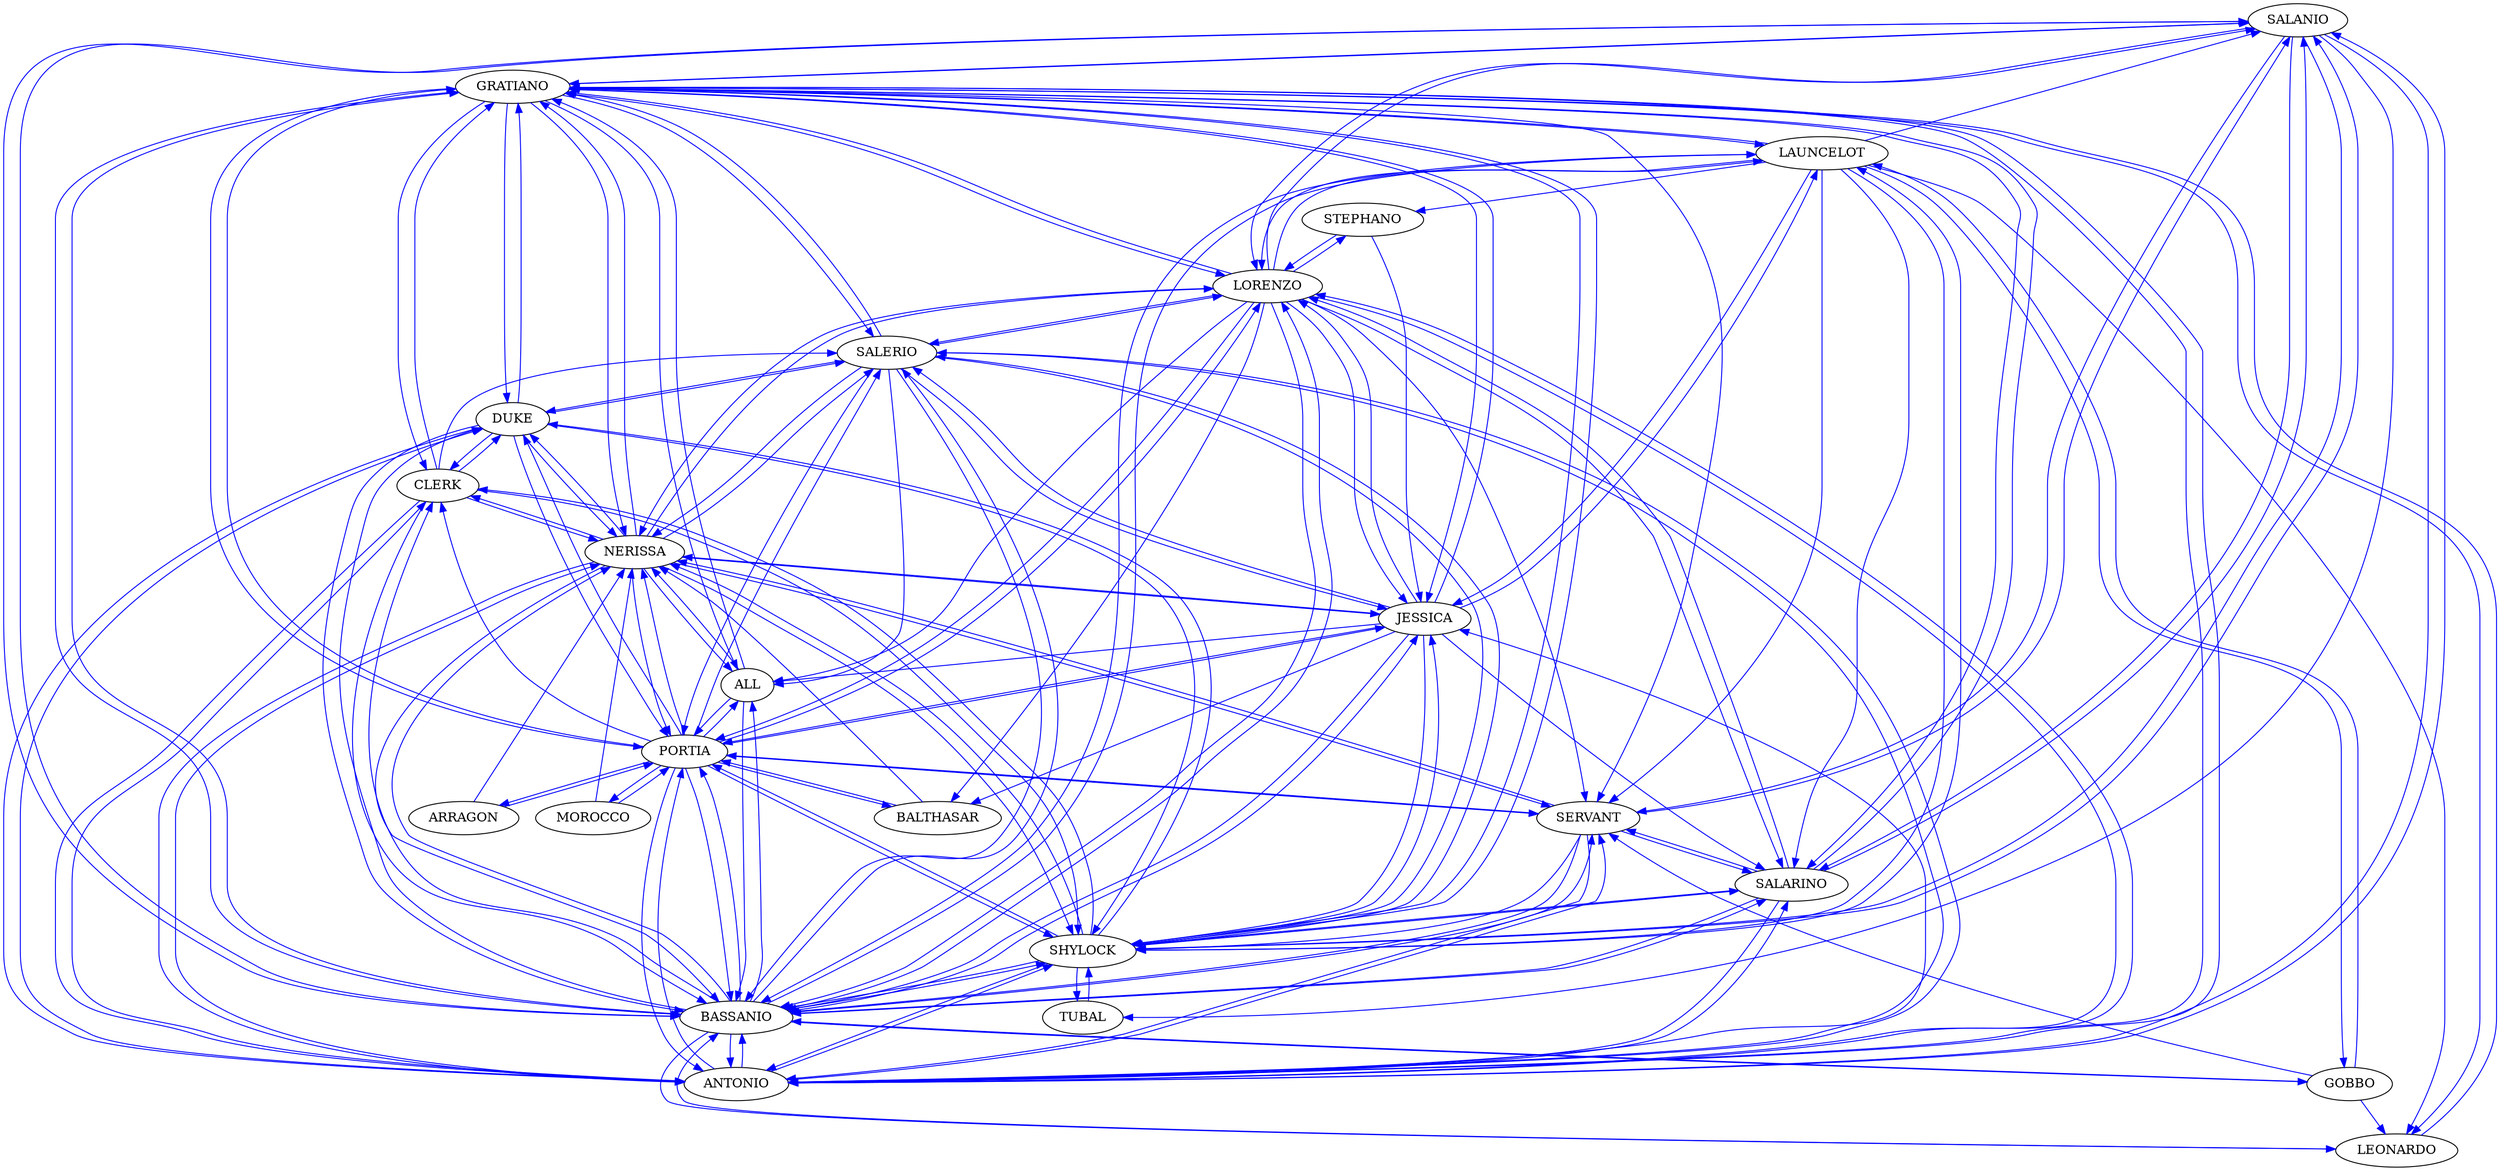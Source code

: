 strict digraph  {
	SALANIO -> GRATIANO	 [color=blue,
		weight=7];
	SALANIO -> TUBAL	 [color=blue,
		weight=2];
	SALANIO -> SERVANT	 [color=blue,
		weight=13];
	SALANIO -> ANTONIO	 [color=blue,
		weight=11];
	SALANIO -> BASSANIO	 [color=blue,
		weight=3];
	SALANIO -> LORENZO	 [color=blue,
		weight=7];
	SALANIO -> SHYLOCK	 [color=blue,
		weight=8];
	SALANIO -> SALARINO	 [color=blue,
		weight=56];
	PORTIA -> GRATIANO	 [color=blue,
		weight=350];
	PORTIA -> SERVANT	 [color=blue,
		weight=93];
	PORTIA -> ANTONIO	 [color=blue,
		weight=302];
	PORTIA -> BALTHASAR	 [color=blue,
		weight=43];
	PORTIA -> NERISSA	 [color=blue,
		weight=580];
	PORTIA -> BASSANIO	 [color=blue,
		weight=428];
	PORTIA -> ALL	 [color=blue,
		weight=126];
	PORTIA -> JESSICA	 [color=blue,
		weight=170];
	PORTIA -> CLERK	 [color=blue,
		weight=138];
	PORTIA -> DUKE	 [color=blue,
		weight=117];
	PORTIA -> LORENZO	 [color=blue,
		weight=170];
	PORTIA -> ARRAGON	 [color=blue,
		weight=10];
	PORTIA -> SALERIO	 [color=blue,
		weight=168];
	PORTIA -> SHYLOCK	 [color=blue,
		weight=114];
	PORTIA -> MOROCCO	 [color=blue,
		weight=24];
	GRATIANO -> SALANIO	 [color=blue,
		weight=2];
	GRATIANO -> PORTIA	 [color=blue,
		weight=86];
	GRATIANO -> LEONARDO	 [color=blue,
		weight=1];
	GRATIANO -> SERVANT	 [color=blue,
		weight=34];
	GRATIANO -> ANTONIO	 [color=blue,
		weight=104];
	GRATIANO -> NERISSA	 [color=blue,
		weight=101];
	GRATIANO -> BASSANIO	 [color=blue,
		weight=147];
	GRATIANO -> ALL	 [color=blue,
		weight=29];
	GRATIANO -> JESSICA	 [color=blue,
		weight=40];
	GRATIANO -> LAUNCELOT	 [color=blue,
		weight=1];
	GRATIANO -> CLERK	 [color=blue,
		weight=33];
	GRATIANO -> DUKE	 [color=blue,
		weight=33];
	GRATIANO -> LORENZO	 [color=blue,
		weight=80];
	GRATIANO -> SALERIO	 [color=blue,
		weight=38];
	GRATIANO -> SHYLOCK	 [color=blue,
		weight=33];
	GRATIANO -> SALARINO	 [color=blue,
		weight=19];
	LEONARDO -> GRATIANO	 [color=blue,
		weight=1];
	LEONARDO -> BASSANIO	 [color=blue,
		weight=2];
	TUBAL -> SHYLOCK	 [color=blue,
		weight=12];
	SERVANT -> SALANIO	 [color=blue,
		weight=2];
	SERVANT -> PORTIA	 [color=blue,
		weight=15];
	SERVANT -> ANTONIO	 [color=blue,
		weight=4];
	SERVANT -> NERISSA	 [color=blue,
		weight=15];
	SERVANT -> BASSANIO	 [color=blue,
		weight=4];
	SERVANT -> SHYLOCK	 [color=blue,
		weight=2];
	SERVANT -> SALARINO	 [color=blue,
		weight=2];
	ANTONIO -> SALANIO	 [color=blue,
		weight=16];
	ANTONIO -> PORTIA	 [color=blue,
		weight=47];
	ANTONIO -> GRATIANO	 [color=blue,
		weight=91];
	ANTONIO -> SERVANT	 [color=blue,
		weight=47];
	ANTONIO -> NERISSA	 [color=blue,
		weight=47];
	ANTONIO -> BASSANIO	 [color=blue,
		weight=151];
	ANTONIO -> JESSICA	 [color=blue,
		weight=12];
	ANTONIO -> CLERK	 [color=blue,
		weight=38];
	ANTONIO -> DUKE	 [color=blue,
		weight=61];
	ANTONIO -> LORENZO	 [color=blue,
		weight=25];
	ANTONIO -> SALERIO	 [color=blue,
		weight=66];
	ANTONIO -> SHYLOCK	 [color=blue,
		weight=90];
	ANTONIO -> SALARINO	 [color=blue,
		weight=35];
	GOBBO -> LEONARDO	 [color=blue,
		weight=8];
	GOBBO -> SERVANT	 [color=blue,
		weight=29];
	GOBBO -> BASSANIO	 [color=blue,
		weight=8];
	GOBBO -> LAUNCELOT	 [color=blue,
		weight=37];
	BALTHASAR -> PORTIA	 [color=blue,
		weight=1];
	BALTHASAR -> NERISSA	 [color=blue,
		weight=1];
	NERISSA -> PORTIA	 [color=blue,
		weight=78];
	NERISSA -> GRATIANO	 [color=blue,
		weight=36];
	NERISSA -> SERVANT	 [color=blue,
		weight=38];
	NERISSA -> ANTONIO	 [color=blue,
		weight=64];
	NERISSA -> BASSANIO	 [color=blue,
		weight=69];
	NERISSA -> ALL	 [color=blue,
		weight=5];
	NERISSA -> JESSICA	 [color=blue,
		weight=25];
	NERISSA -> CLERK	 [color=blue,
		weight=5];
	NERISSA -> DUKE	 [color=blue,
		weight=5];
	NERISSA -> LORENZO	 [color=blue,
		weight=25];
	NERISSA -> SALERIO	 [color=blue,
		weight=5];
	NERISSA -> SHYLOCK	 [color=blue,
		weight=5];
	BASSANIO -> SALANIO	 [color=blue,
		weight=2];
	BASSANIO -> PORTIA	 [color=blue,
		weight=220];
	BASSANIO -> GRATIANO	 [color=blue,
		weight=253];
	BASSANIO -> LEONARDO	 [color=blue,
		weight=19];
	BASSANIO -> SERVANT	 [color=blue,
		weight=54];
	BASSANIO -> ANTONIO	 [color=blue,
		weight=148];
	BASSANIO -> GOBBO	 [color=blue,
		weight=15];
	BASSANIO -> NERISSA	 [color=blue,
		weight=221];
	BASSANIO -> ALL	 [color=blue,
		weight=143];
	BASSANIO -> JESSICA	 [color=blue,
		weight=89];
	BASSANIO -> LAUNCELOT	 [color=blue,
		weight=15];
	BASSANIO -> CLERK	 [color=blue,
		weight=42];
	BASSANIO -> DUKE	 [color=blue,
		weight=26];
	BASSANIO -> LORENZO	 [color=blue,
		weight=92];
	BASSANIO -> SALERIO	 [color=blue,
		weight=97];
	BASSANIO -> SHYLOCK	 [color=blue,
		weight=39];
	BASSANIO -> SALARINO	 [color=blue,
		weight=2];
	ALL -> PORTIA	 [color=blue,
		weight=1];
	ALL -> GRATIANO	 [color=blue,
		weight=1];
	ALL -> NERISSA	 [color=blue,
		weight=1];
	ALL -> BASSANIO	 [color=blue,
		weight=1];
	JESSICA -> PORTIA	 [color=blue,
		weight=8];
	JESSICA -> GRATIANO	 [color=blue,
		weight=25];
	JESSICA -> BALTHASAR	 [color=blue,
		weight=1];
	JESSICA -> NERISSA	 [color=blue,
		weight=8];
	JESSICA -> BASSANIO	 [color=blue,
		weight=7];
	JESSICA -> ALL	 [color=blue,
		weight=7];
	JESSICA -> LAUNCELOT	 [color=blue,
		weight=23];
	JESSICA -> LORENZO	 [color=blue,
		weight=61];
	JESSICA -> SALERIO	 [color=blue,
		weight=7];
	JESSICA -> SHYLOCK	 [color=blue,
		weight=2];
	JESSICA -> SALARINO	 [color=blue,
		weight=18];
	STEPHANO -> JESSICA	 [color=blue,
		weight=8];
	STEPHANO -> LORENZO	 [color=blue,
		weight=8];
	LAUNCELOT -> SALANIO	 [color=blue,
		weight=5];
	LAUNCELOT -> GRATIANO	 [color=blue,
		weight=5];
	LAUNCELOT -> LEONARDO	 [color=blue,
		weight=27];
	LAUNCELOT -> SERVANT	 [color=blue,
		weight=81];
	LAUNCELOT -> GOBBO	 [color=blue,
		weight=77];
	LAUNCELOT -> BASSANIO	 [color=blue,
		weight=27];
	LAUNCELOT -> JESSICA	 [color=blue,
		weight=52];
	LAUNCELOT -> STEPHANO	 [color=blue,
		weight=7];
	LAUNCELOT -> LORENZO	 [color=blue,
		weight=22];
	LAUNCELOT -> SHYLOCK	 [color=blue,
		weight=14];
	LAUNCELOT -> SALARINO	 [color=blue,
		weight=5];
	CLERK -> GRATIANO	 [color=blue,
		weight=17];
	CLERK -> ANTONIO	 [color=blue,
		weight=17];
	CLERK -> NERISSA	 [color=blue,
		weight=17];
	CLERK -> BASSANIO	 [color=blue,
		weight=17];
	CLERK -> DUKE	 [color=blue,
		weight=17];
	CLERK -> SALERIO	 [color=blue,
		weight=17];
	CLERK -> SHYLOCK	 [color=blue,
		weight=17];
	DUKE -> PORTIA	 [color=blue,
		weight=17];
	DUKE -> GRATIANO	 [color=blue,
		weight=57];
	DUKE -> ANTONIO	 [color=blue,
		weight=57];
	DUKE -> NERISSA	 [color=blue,
		weight=26];
	DUKE -> BASSANIO	 [color=blue,
		weight=57];
	DUKE -> CLERK	 [color=blue,
		weight=26];
	DUKE -> SALERIO	 [color=blue,
		weight=57];
	DUKE -> SHYLOCK	 [color=blue,
		weight=47];
	LORENZO -> SALANIO	 [color=blue,
		weight=17];
	LORENZO -> PORTIA	 [color=blue,
		weight=27];
	LORENZO -> GRATIANO	 [color=blue,
		weight=62];
	LORENZO -> SERVANT	 [color=blue,
		weight=6];
	LORENZO -> ANTONIO	 [color=blue,
		weight=8];
	LORENZO -> BALTHASAR	 [color=blue,
		weight=12];
	LORENZO -> NERISSA	 [color=blue,
		weight=27];
	LORENZO -> BASSANIO	 [color=blue,
		weight=13];
	LORENZO -> ALL	 [color=blue,
		weight=5];
	LORENZO -> JESSICA	 [color=blue,
		weight=140];
	LORENZO -> STEPHANO	 [color=blue,
		weight=15];
	LORENZO -> LAUNCELOT	 [color=blue,
		weight=28];
	LORENZO -> SALERIO	 [color=blue,
		weight=5];
	LORENZO -> SALARINO	 [color=blue,
		weight=38];
	ARRAGON -> PORTIA	 [color=blue,
		weight=65];
	ARRAGON -> NERISSA	 [color=blue,
		weight=65];
	SALERIO -> PORTIA	 [color=blue,
		weight=20];
	SALERIO -> GRATIANO	 [color=blue,
		weight=24];
	SALERIO -> ANTONIO	 [color=blue,
		weight=4];
	SALERIO -> NERISSA	 [color=blue,
		weight=20];
	SALERIO -> BASSANIO	 [color=blue,
		weight=24];
	SALERIO -> ALL	 [color=blue,
		weight=20];
	SALERIO -> JESSICA	 [color=blue,
		weight=20];
	SALERIO -> DUKE	 [color=blue,
		weight=4];
	SALERIO -> LORENZO	 [color=blue,
		weight=20];
	SALERIO -> SHYLOCK	 [color=blue,
		weight=3];
	SHYLOCK -> SALANIO	 [color=blue,
		weight=33];
	SHYLOCK -> PORTIA	 [color=blue,
		weight=48];
	SHYLOCK -> GRATIANO	 [color=blue,
		weight=103];
	SHYLOCK -> TUBAL	 [color=blue,
		weight=34];
	SHYLOCK -> ANTONIO	 [color=blue,
		weight=223];
	SHYLOCK -> NERISSA	 [color=blue,
		weight=54];
	SHYLOCK -> BASSANIO	 [color=blue,
		weight=233];
	SHYLOCK -> JESSICA	 [color=blue,
		weight=32];
	SHYLOCK -> LAUNCELOT	 [color=blue,
		weight=28];
	SHYLOCK -> CLERK	 [color=blue,
		weight=54];
	SHYLOCK -> DUKE	 [color=blue,
		weight=103];
	SHYLOCK -> SALERIO	 [color=blue,
		weight=103];
	SHYLOCK -> SALARINO	 [color=blue,
		weight=49];
	SALARINO -> SALANIO	 [color=blue,
		weight=95];
	SALARINO -> GRATIANO	 [color=blue,
		weight=11];
	SALARINO -> SERVANT	 [color=blue,
		weight=42];
	SALARINO -> ANTONIO	 [color=blue,
		weight=45];
	SALARINO -> BASSANIO	 [color=blue,
		weight=4];
	SALARINO -> LORENZO	 [color=blue,
		weight=6];
	SALARINO -> SHYLOCK	 [color=blue,
		weight=10];
	MOROCCO -> PORTIA	 [color=blue,
		weight=103];
	MOROCCO -> NERISSA	 [color=blue,
		weight=32];
}
